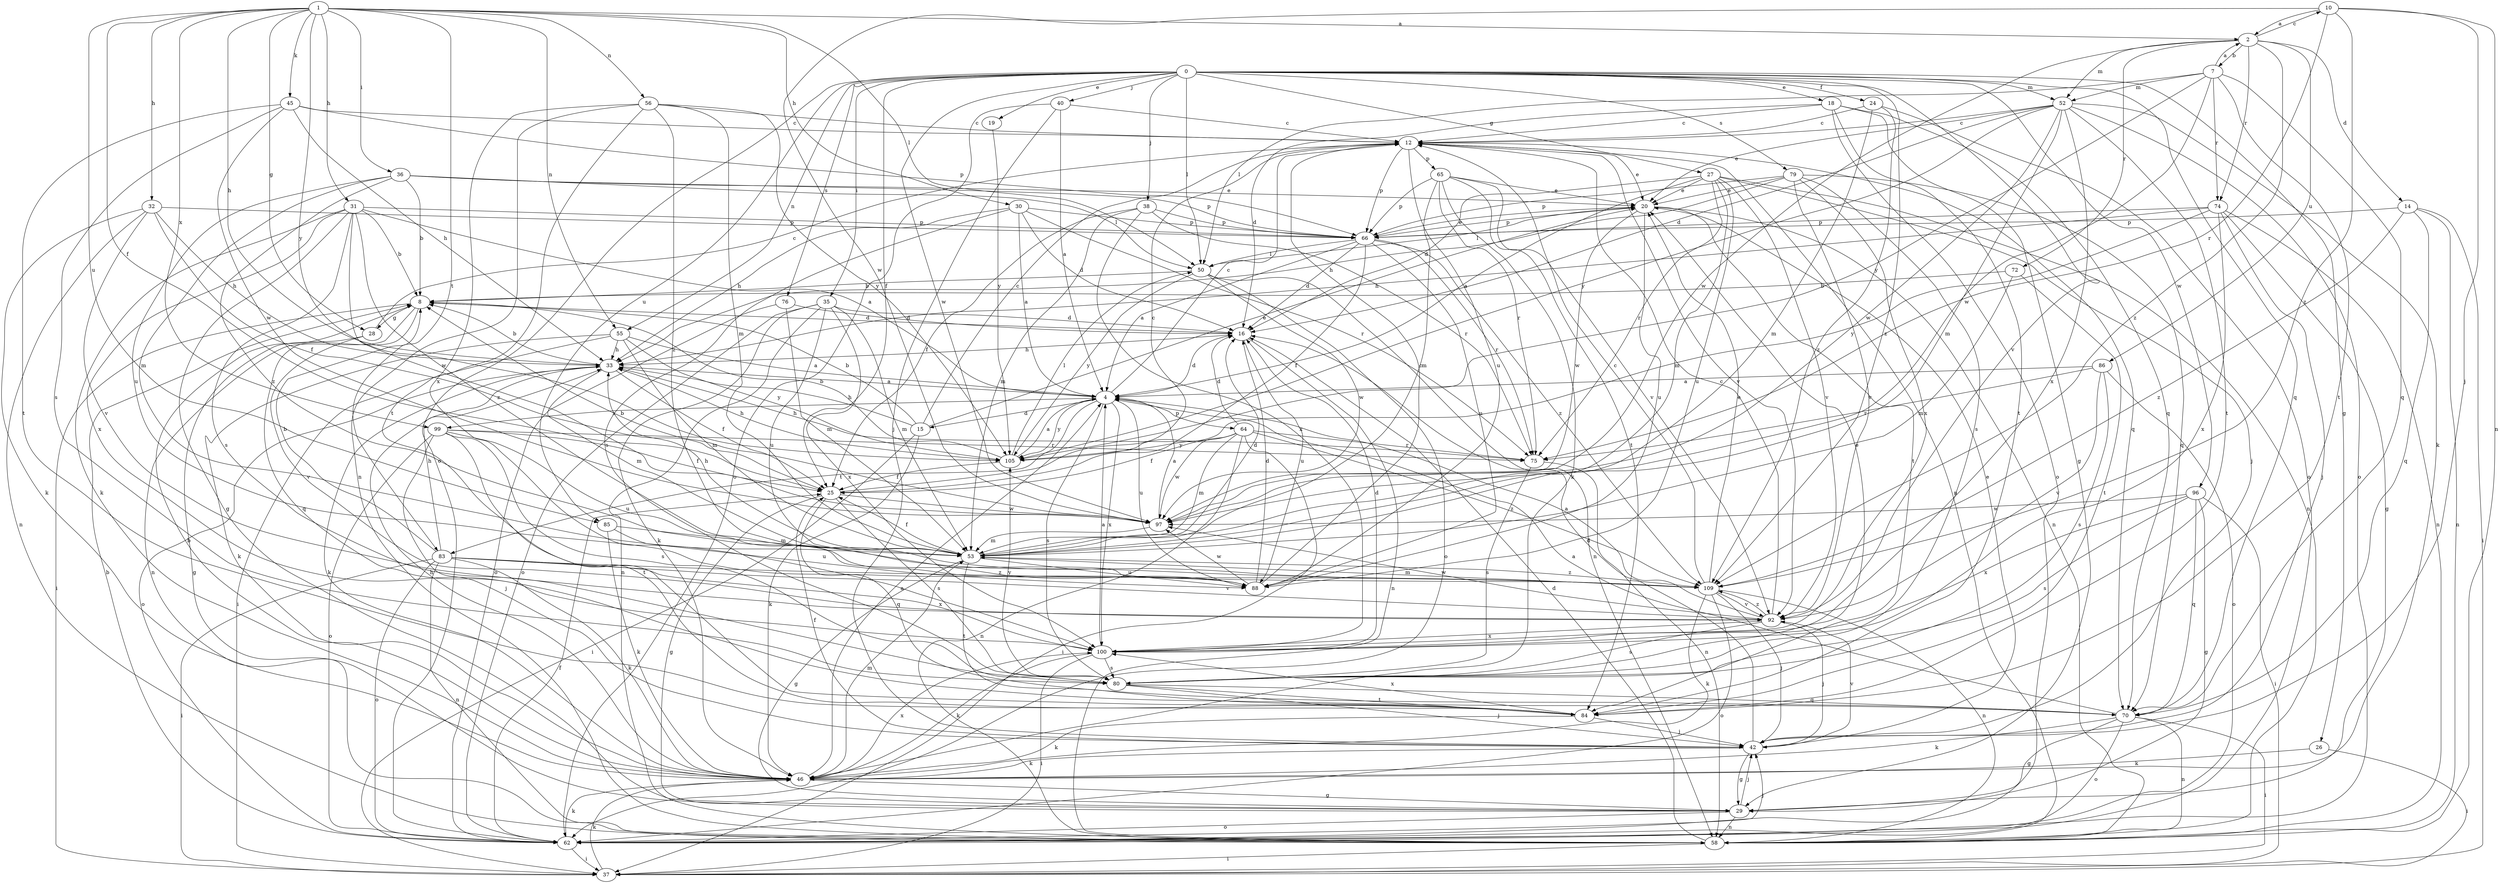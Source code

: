 strict digraph  {
0;
1;
2;
4;
7;
8;
10;
12;
14;
15;
16;
18;
19;
20;
24;
25;
26;
27;
28;
29;
30;
31;
32;
33;
35;
36;
37;
38;
40;
42;
45;
46;
50;
52;
53;
55;
56;
58;
62;
64;
65;
66;
70;
72;
74;
75;
76;
79;
80;
83;
84;
85;
86;
88;
92;
96;
97;
99;
100;
105;
109;
0 -> 18  [label=e];
0 -> 19  [label=e];
0 -> 24  [label=f];
0 -> 25  [label=f];
0 -> 26  [label=g];
0 -> 27  [label=g];
0 -> 35  [label=i];
0 -> 38  [label=j];
0 -> 40  [label=j];
0 -> 50  [label=l];
0 -> 52  [label=m];
0 -> 55  [label=n];
0 -> 62  [label=o];
0 -> 70  [label=q];
0 -> 76  [label=s];
0 -> 79  [label=s];
0 -> 85  [label=u];
0 -> 92  [label=v];
0 -> 96  [label=w];
0 -> 97  [label=w];
0 -> 109  [label=z];
1 -> 2  [label=a];
1 -> 25  [label=f];
1 -> 28  [label=g];
1 -> 30  [label=h];
1 -> 31  [label=h];
1 -> 32  [label=h];
1 -> 33  [label=h];
1 -> 36  [label=i];
1 -> 45  [label=k];
1 -> 50  [label=l];
1 -> 55  [label=n];
1 -> 56  [label=n];
1 -> 83  [label=t];
1 -> 85  [label=u];
1 -> 99  [label=x];
1 -> 105  [label=y];
2 -> 7  [label=b];
2 -> 10  [label=c];
2 -> 14  [label=d];
2 -> 52  [label=m];
2 -> 72  [label=r];
2 -> 74  [label=r];
2 -> 86  [label=u];
2 -> 97  [label=w];
2 -> 109  [label=z];
4 -> 12  [label=c];
4 -> 15  [label=d];
4 -> 16  [label=d];
4 -> 64  [label=p];
4 -> 80  [label=s];
4 -> 83  [label=t];
4 -> 88  [label=u];
4 -> 99  [label=x];
4 -> 100  [label=x];
4 -> 105  [label=y];
7 -> 2  [label=a];
7 -> 50  [label=l];
7 -> 52  [label=m];
7 -> 70  [label=q];
7 -> 74  [label=r];
7 -> 84  [label=t];
7 -> 97  [label=w];
7 -> 105  [label=y];
8 -> 16  [label=d];
8 -> 28  [label=g];
8 -> 37  [label=i];
8 -> 58  [label=n];
8 -> 70  [label=q];
10 -> 2  [label=a];
10 -> 42  [label=j];
10 -> 58  [label=n];
10 -> 75  [label=r];
10 -> 97  [label=w];
10 -> 109  [label=z];
12 -> 20  [label=e];
12 -> 58  [label=n];
12 -> 65  [label=p];
12 -> 66  [label=p];
12 -> 70  [label=q];
12 -> 88  [label=u];
12 -> 92  [label=v];
14 -> 37  [label=i];
14 -> 58  [label=n];
14 -> 66  [label=p];
14 -> 70  [label=q];
14 -> 109  [label=z];
15 -> 8  [label=b];
15 -> 12  [label=c];
15 -> 20  [label=e];
15 -> 33  [label=h];
15 -> 37  [label=i];
15 -> 46  [label=k];
16 -> 33  [label=h];
16 -> 58  [label=n];
16 -> 88  [label=u];
18 -> 12  [label=c];
18 -> 16  [label=d];
18 -> 29  [label=g];
18 -> 62  [label=o];
18 -> 70  [label=q];
18 -> 84  [label=t];
19 -> 105  [label=y];
20 -> 50  [label=l];
20 -> 58  [label=n];
20 -> 66  [label=p];
20 -> 84  [label=t];
20 -> 88  [label=u];
20 -> 97  [label=w];
24 -> 12  [label=c];
24 -> 53  [label=m];
24 -> 62  [label=o];
24 -> 109  [label=z];
25 -> 12  [label=c];
25 -> 29  [label=g];
25 -> 70  [label=q];
25 -> 80  [label=s];
25 -> 97  [label=w];
26 -> 37  [label=i];
26 -> 46  [label=k];
27 -> 4  [label=a];
27 -> 16  [label=d];
27 -> 20  [label=e];
27 -> 42  [label=j];
27 -> 53  [label=m];
27 -> 58  [label=n];
27 -> 75  [label=r];
27 -> 88  [label=u];
27 -> 92  [label=v];
28 -> 12  [label=c];
28 -> 29  [label=g];
28 -> 92  [label=v];
29 -> 42  [label=j];
29 -> 58  [label=n];
29 -> 62  [label=o];
30 -> 4  [label=a];
30 -> 16  [label=d];
30 -> 33  [label=h];
30 -> 66  [label=p];
30 -> 75  [label=r];
30 -> 80  [label=s];
31 -> 4  [label=a];
31 -> 8  [label=b];
31 -> 29  [label=g];
31 -> 46  [label=k];
31 -> 66  [label=p];
31 -> 80  [label=s];
31 -> 97  [label=w];
31 -> 100  [label=x];
31 -> 109  [label=z];
32 -> 25  [label=f];
32 -> 33  [label=h];
32 -> 46  [label=k];
32 -> 58  [label=n];
32 -> 66  [label=p];
32 -> 92  [label=v];
33 -> 4  [label=a];
33 -> 8  [label=b];
33 -> 25  [label=f];
33 -> 46  [label=k];
33 -> 53  [label=m];
33 -> 62  [label=o];
35 -> 16  [label=d];
35 -> 46  [label=k];
35 -> 53  [label=m];
35 -> 58  [label=n];
35 -> 62  [label=o];
35 -> 88  [label=u];
35 -> 100  [label=x];
36 -> 8  [label=b];
36 -> 20  [label=e];
36 -> 50  [label=l];
36 -> 53  [label=m];
36 -> 66  [label=p];
36 -> 88  [label=u];
36 -> 109  [label=z];
37 -> 46  [label=k];
38 -> 25  [label=f];
38 -> 53  [label=m];
38 -> 66  [label=p];
38 -> 75  [label=r];
38 -> 100  [label=x];
40 -> 4  [label=a];
40 -> 12  [label=c];
40 -> 42  [label=j];
40 -> 62  [label=o];
42 -> 16  [label=d];
42 -> 20  [label=e];
42 -> 25  [label=f];
42 -> 29  [label=g];
42 -> 46  [label=k];
42 -> 92  [label=v];
45 -> 12  [label=c];
45 -> 33  [label=h];
45 -> 66  [label=p];
45 -> 80  [label=s];
45 -> 84  [label=t];
45 -> 97  [label=w];
46 -> 4  [label=a];
46 -> 8  [label=b];
46 -> 29  [label=g];
46 -> 33  [label=h];
46 -> 53  [label=m];
46 -> 100  [label=x];
50 -> 8  [label=b];
50 -> 58  [label=n];
50 -> 62  [label=o];
50 -> 97  [label=w];
50 -> 105  [label=y];
52 -> 12  [label=c];
52 -> 16  [label=d];
52 -> 20  [label=e];
52 -> 46  [label=k];
52 -> 53  [label=m];
52 -> 62  [label=o];
52 -> 84  [label=t];
52 -> 97  [label=w];
52 -> 100  [label=x];
52 -> 105  [label=y];
53 -> 16  [label=d];
53 -> 25  [label=f];
53 -> 29  [label=g];
53 -> 33  [label=h];
53 -> 84  [label=t];
53 -> 88  [label=u];
53 -> 109  [label=z];
55 -> 4  [label=a];
55 -> 33  [label=h];
55 -> 37  [label=i];
55 -> 46  [label=k];
55 -> 53  [label=m];
55 -> 105  [label=y];
56 -> 12  [label=c];
56 -> 53  [label=m];
56 -> 58  [label=n];
56 -> 84  [label=t];
56 -> 100  [label=x];
56 -> 105  [label=y];
56 -> 109  [label=z];
58 -> 16  [label=d];
58 -> 37  [label=i];
62 -> 8  [label=b];
62 -> 25  [label=f];
62 -> 37  [label=i];
62 -> 42  [label=j];
62 -> 46  [label=k];
64 -> 16  [label=d];
64 -> 25  [label=f];
64 -> 37  [label=i];
64 -> 53  [label=m];
64 -> 58  [label=n];
64 -> 75  [label=r];
64 -> 97  [label=w];
64 -> 105  [label=y];
64 -> 109  [label=z];
65 -> 20  [label=e];
65 -> 46  [label=k];
65 -> 53  [label=m];
65 -> 66  [label=p];
65 -> 75  [label=r];
65 -> 84  [label=t];
65 -> 92  [label=v];
66 -> 4  [label=a];
66 -> 16  [label=d];
66 -> 20  [label=e];
66 -> 25  [label=f];
66 -> 50  [label=l];
66 -> 75  [label=r];
66 -> 88  [label=u];
66 -> 109  [label=z];
70 -> 4  [label=a];
70 -> 29  [label=g];
70 -> 37  [label=i];
70 -> 46  [label=k];
70 -> 58  [label=n];
70 -> 62  [label=o];
72 -> 8  [label=b];
72 -> 53  [label=m];
72 -> 84  [label=t];
74 -> 29  [label=g];
74 -> 33  [label=h];
74 -> 42  [label=j];
74 -> 58  [label=n];
74 -> 66  [label=p];
74 -> 100  [label=x];
74 -> 105  [label=y];
75 -> 33  [label=h];
75 -> 58  [label=n];
75 -> 80  [label=s];
76 -> 16  [label=d];
76 -> 53  [label=m];
76 -> 62  [label=o];
79 -> 20  [label=e];
79 -> 33  [label=h];
79 -> 66  [label=p];
79 -> 70  [label=q];
79 -> 80  [label=s];
79 -> 92  [label=v];
79 -> 100  [label=x];
80 -> 20  [label=e];
80 -> 42  [label=j];
80 -> 70  [label=q];
80 -> 84  [label=t];
80 -> 105  [label=y];
83 -> 8  [label=b];
83 -> 33  [label=h];
83 -> 37  [label=i];
83 -> 46  [label=k];
83 -> 58  [label=n];
83 -> 62  [label=o];
83 -> 92  [label=v];
83 -> 100  [label=x];
83 -> 109  [label=z];
84 -> 42  [label=j];
84 -> 46  [label=k];
84 -> 100  [label=x];
85 -> 46  [label=k];
85 -> 53  [label=m];
85 -> 88  [label=u];
86 -> 4  [label=a];
86 -> 62  [label=o];
86 -> 75  [label=r];
86 -> 80  [label=s];
86 -> 92  [label=v];
88 -> 12  [label=c];
88 -> 16  [label=d];
88 -> 97  [label=w];
92 -> 4  [label=a];
92 -> 12  [label=c];
92 -> 42  [label=j];
92 -> 80  [label=s];
92 -> 97  [label=w];
92 -> 100  [label=x];
92 -> 109  [label=z];
96 -> 29  [label=g];
96 -> 37  [label=i];
96 -> 70  [label=q];
96 -> 80  [label=s];
96 -> 97  [label=w];
96 -> 100  [label=x];
97 -> 4  [label=a];
97 -> 8  [label=b];
97 -> 53  [label=m];
99 -> 25  [label=f];
99 -> 42  [label=j];
99 -> 62  [label=o];
99 -> 75  [label=r];
99 -> 80  [label=s];
99 -> 84  [label=t];
99 -> 88  [label=u];
100 -> 4  [label=a];
100 -> 16  [label=d];
100 -> 37  [label=i];
100 -> 46  [label=k];
100 -> 80  [label=s];
105 -> 4  [label=a];
105 -> 8  [label=b];
105 -> 25  [label=f];
105 -> 33  [label=h];
105 -> 50  [label=l];
109 -> 12  [label=c];
109 -> 20  [label=e];
109 -> 42  [label=j];
109 -> 46  [label=k];
109 -> 53  [label=m];
109 -> 58  [label=n];
109 -> 62  [label=o];
109 -> 92  [label=v];
}
